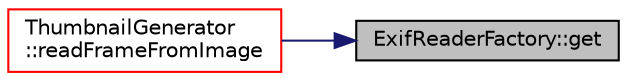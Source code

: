 digraph "ExifReaderFactory::get"
{
 // LATEX_PDF_SIZE
  edge [fontname="Helvetica",fontsize="10",labelfontname="Helvetica",labelfontsize="10"];
  node [fontname="Helvetica",fontsize="10",shape=record];
  rankdir="RL";
  Node1 [label="ExifReaderFactory::get",height=0.2,width=0.4,color="black", fillcolor="grey75", style="filled", fontcolor="black",tooltip=" "];
  Node1 -> Node2 [dir="back",color="midnightblue",fontsize="10",style="solid",fontname="Helvetica"];
  Node2 [label="ThumbnailGenerator\l::readFrameFromImage",height=0.2,width=0.4,color="red", fillcolor="white", style="filled",URL="$class_thumbnail_generator.html#a3af9631b0f90b5eccc29e2df79a90e0f",tooltip=" "];
}
